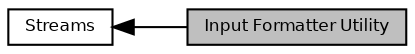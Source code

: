 digraph "Input Formatter Utility"
{
  bgcolor="transparent";
  edge [fontname="Helvetica",fontsize="8",labelfontname="Helvetica",labelfontsize="8"];
  node [fontname="Helvetica",fontsize="8",shape=record];
  rankdir=LR;
  Node1 [label="Streams",height=0.2,width=0.4,color="black",URL="$group___h_a_l___i_n_t_e_r_f_a_c_e_s.html"];
  Node0 [label="Input Formatter Utility",height=0.2,width=0.4,color="black", fillcolor="grey75", style="filled", fontcolor="black"];
  Node1->Node0 [shape=plaintext, dir="back", style="solid"];
}
